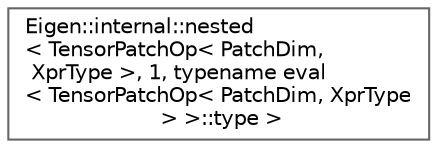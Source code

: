 digraph "类继承关系图"
{
 // LATEX_PDF_SIZE
  bgcolor="transparent";
  edge [fontname=Helvetica,fontsize=10,labelfontname=Helvetica,labelfontsize=10];
  node [fontname=Helvetica,fontsize=10,shape=box,height=0.2,width=0.4];
  rankdir="LR";
  Node0 [id="Node000000",label="Eigen::internal::nested\l\< TensorPatchOp\< PatchDim,\l XprType \>, 1, typename eval\l\< TensorPatchOp\< PatchDim, XprType\l \> \>::type \>",height=0.2,width=0.4,color="grey40", fillcolor="white", style="filled",URL="$struct_eigen_1_1internal_1_1nested_3_01_tensor_patch_op_3_01_patch_dim_00_01_xpr_type_01_4_00_017d8350baeaabc5f17d005b7a04cfaf28.html",tooltip=" "];
}
